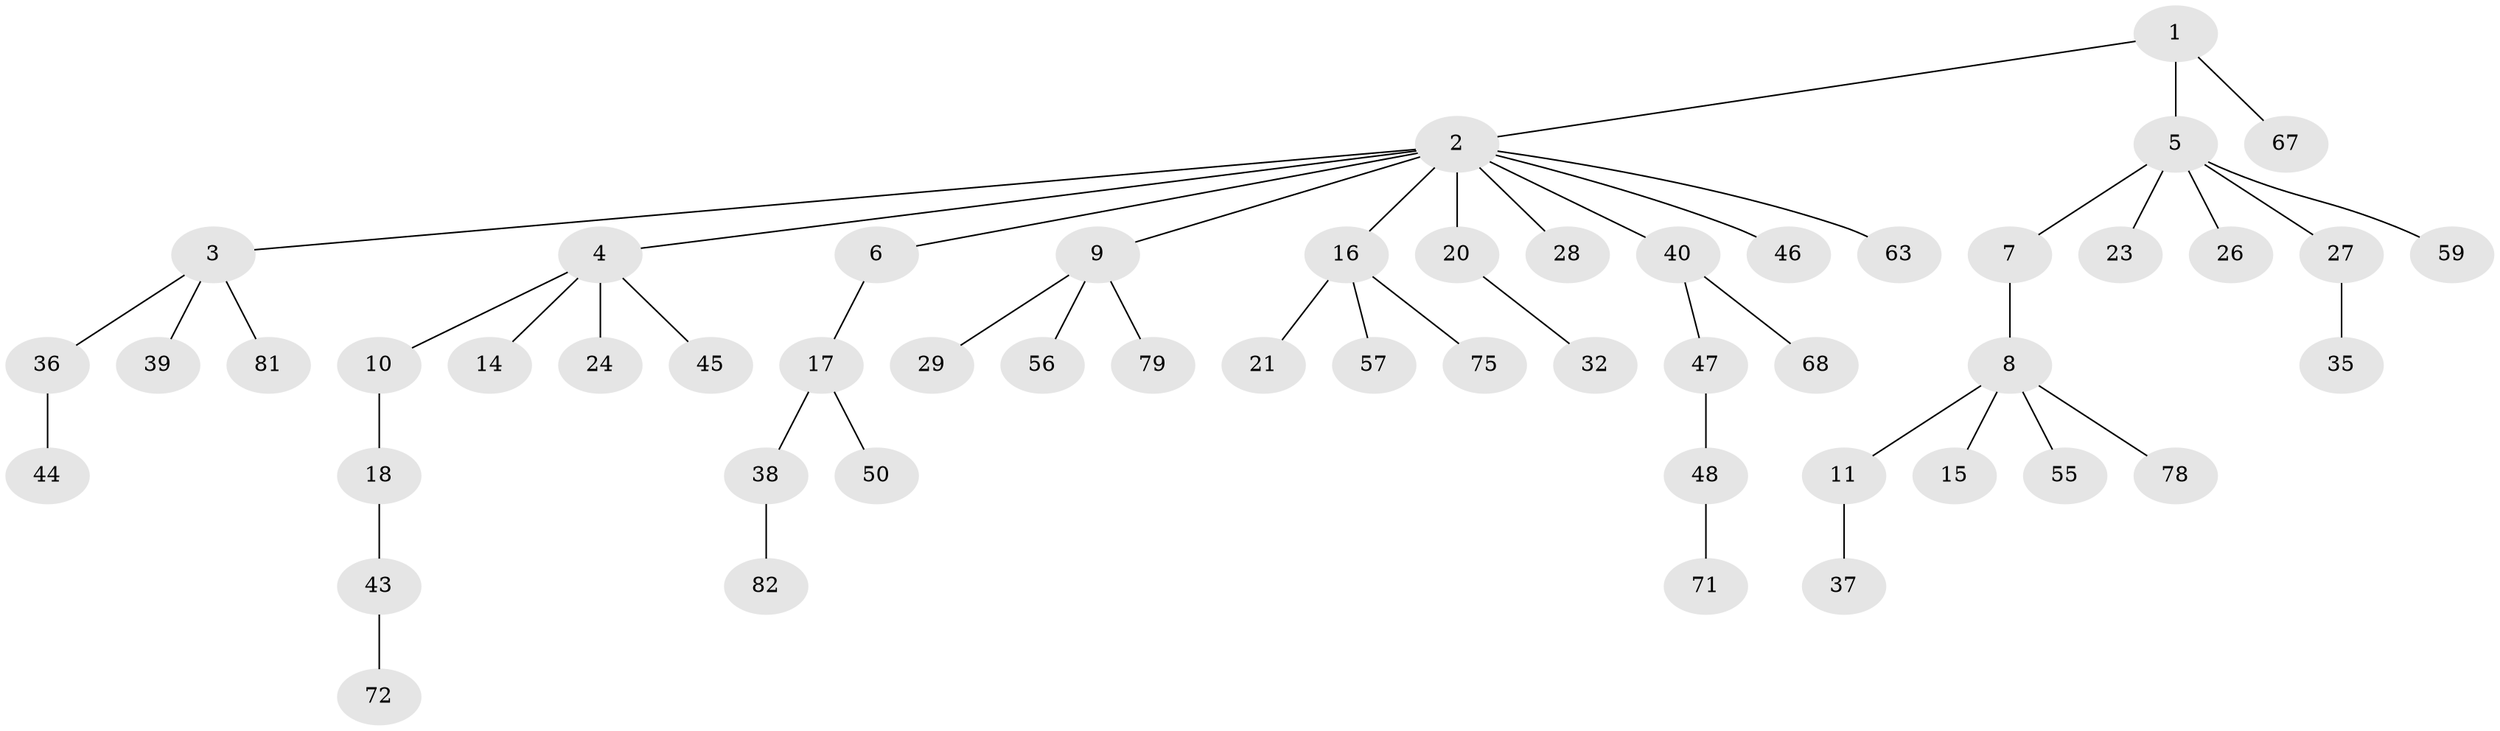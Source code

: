 // Generated by graph-tools (version 1.1) at 2025/52/02/27/25 19:52:11]
// undirected, 52 vertices, 51 edges
graph export_dot {
graph [start="1"]
  node [color=gray90,style=filled];
  1 [super="+25"];
  2 [super="+12"];
  3 [super="+31"];
  4 [super="+70"];
  5 [super="+22"];
  6 [super="+77"];
  7 [super="+34"];
  8 [super="+13"];
  9 [super="+54"];
  10;
  11 [super="+30"];
  14 [super="+41"];
  15 [super="+19"];
  16 [super="+51"];
  17 [super="+33"];
  18 [super="+64"];
  20 [super="+42"];
  21 [super="+58"];
  23 [super="+76"];
  24;
  26;
  27;
  28;
  29;
  32;
  35 [super="+65"];
  36 [super="+52"];
  37 [super="+69"];
  38 [super="+62"];
  39 [super="+53"];
  40 [super="+61"];
  43 [super="+49"];
  44 [super="+73"];
  45;
  46;
  47 [super="+74"];
  48 [super="+60"];
  50;
  55;
  56;
  57 [super="+80"];
  59 [super="+66"];
  63;
  67;
  68;
  71;
  72;
  75;
  78;
  79;
  81;
  82;
  1 -- 2;
  1 -- 5;
  1 -- 67;
  2 -- 3;
  2 -- 4;
  2 -- 6;
  2 -- 9;
  2 -- 16;
  2 -- 20;
  2 -- 63;
  2 -- 40;
  2 -- 28;
  2 -- 46;
  3 -- 81;
  3 -- 36;
  3 -- 39;
  4 -- 10;
  4 -- 14;
  4 -- 24;
  4 -- 45;
  5 -- 7;
  5 -- 26;
  5 -- 59;
  5 -- 27;
  5 -- 23;
  6 -- 17;
  7 -- 8;
  8 -- 11;
  8 -- 55;
  8 -- 78;
  8 -- 15;
  9 -- 29;
  9 -- 56;
  9 -- 79;
  10 -- 18;
  11 -- 37;
  16 -- 21;
  16 -- 57;
  16 -- 75;
  17 -- 50;
  17 -- 38;
  18 -- 43;
  20 -- 32;
  27 -- 35;
  36 -- 44;
  38 -- 82;
  40 -- 47;
  40 -- 68;
  43 -- 72;
  47 -- 48;
  48 -- 71;
}
